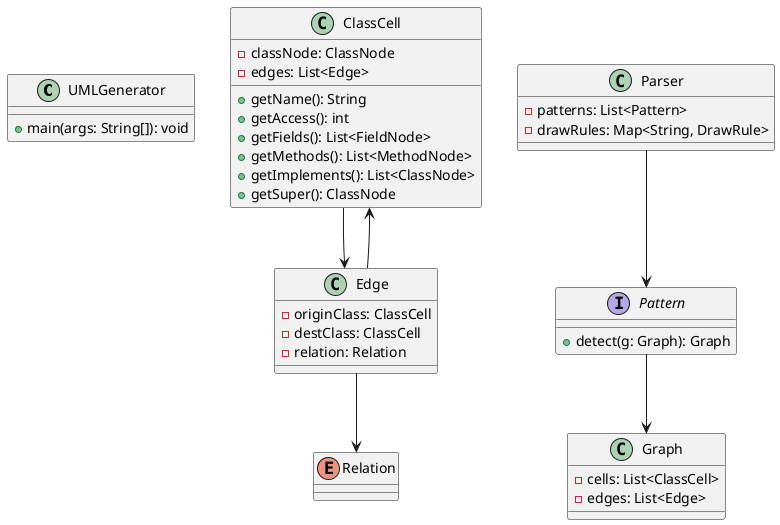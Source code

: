 @startuml
class UMLGenerator {
+ main(args: String[]): void
}

class ClassCell {
- classNode: ClassNode
- edges: List<Edge>

+ getName(): String
+ getAccess(): int
+ getFields(): List<FieldNode>
+ getMethods(): List<MethodNode>
+ getImplements(): List<ClassNode>
+ getSuper(): ClassNode
}

class Edge {
- originClass: ClassCell
- destClass: ClassCell
- relation: Relation
}

class Parser {
- patterns: List<Pattern>
- drawRules: Map<String, DrawRule>
}

class Graph {
- cells: List<ClassCell>
- edges: List<Edge>
}

interface Pattern {
+ detect(g: Graph): Graph
}

enum Relation {
}

ClassCell --> Edge
Edge --> ClassCell
Edge --> Relation
Parser --> Pattern
Pattern --> Graph

@enduml
